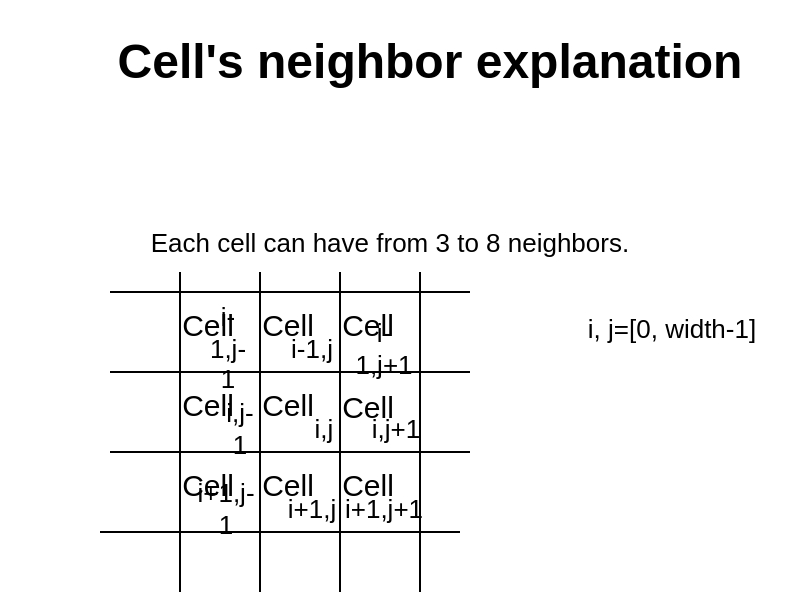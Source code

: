 <mxfile version="15.8.1" type="github"><diagram id="oj-NAfW4rPYjdi-j-1HQ" name="Page-1"><mxGraphModel dx="1125" dy="661" grid="1" gridSize="10" guides="1" tooltips="1" connect="1" arrows="1" fold="1" page="1" pageScale="1" pageWidth="850" pageHeight="1100" math="0" shadow="0"><root><mxCell id="0"/><mxCell id="1" parent="0"/><mxCell id="V_C2uTtxU9GGVpZOiMPH-1" value="&lt;h1&gt;Cell's neighbor explanation&lt;/h1&gt;" style="text;html=1;strokeColor=none;fillColor=none;align=center;verticalAlign=middle;whiteSpace=wrap;rounded=0;" vertex="1" parent="1"><mxGeometry x="230" y="20" width="350" height="30" as="geometry"/></mxCell><mxCell id="V_C2uTtxU9GGVpZOiMPH-2" value="" style="endArrow=none;html=1;rounded=0;" edge="1" parent="1"><mxGeometry width="50" height="50" relative="1" as="geometry"><mxPoint x="280" y="300" as="sourcePoint"/><mxPoint x="280" y="140" as="targetPoint"/></mxGeometry></mxCell><mxCell id="V_C2uTtxU9GGVpZOiMPH-3" value="" style="endArrow=none;html=1;rounded=0;" edge="1" parent="1"><mxGeometry width="50" height="50" relative="1" as="geometry"><mxPoint x="320" y="300" as="sourcePoint"/><mxPoint x="320" y="140.0" as="targetPoint"/></mxGeometry></mxCell><mxCell id="V_C2uTtxU9GGVpZOiMPH-4" value="" style="endArrow=none;html=1;rounded=0;" edge="1" parent="1"><mxGeometry width="50" height="50" relative="1" as="geometry"><mxPoint x="360" y="300" as="sourcePoint"/><mxPoint x="360" y="140.0" as="targetPoint"/></mxGeometry></mxCell><mxCell id="V_C2uTtxU9GGVpZOiMPH-5" value="" style="endArrow=none;html=1;rounded=0;" edge="1" parent="1"><mxGeometry width="50" height="50" relative="1" as="geometry"><mxPoint x="400" y="300.0" as="sourcePoint"/><mxPoint x="400" y="140.0" as="targetPoint"/></mxGeometry></mxCell><mxCell id="V_C2uTtxU9GGVpZOiMPH-6" value="" style="endArrow=none;html=1;rounded=0;" edge="1" parent="1"><mxGeometry width="50" height="50" relative="1" as="geometry"><mxPoint x="425" y="150" as="sourcePoint"/><mxPoint x="245" y="150.0" as="targetPoint"/></mxGeometry></mxCell><mxCell id="V_C2uTtxU9GGVpZOiMPH-7" value="" style="endArrow=none;html=1;rounded=0;" edge="1" parent="1"><mxGeometry width="50" height="50" relative="1" as="geometry"><mxPoint x="425" y="190.0" as="sourcePoint"/><mxPoint x="245" y="190.0" as="targetPoint"/></mxGeometry></mxCell><mxCell id="V_C2uTtxU9GGVpZOiMPH-8" value="" style="endArrow=none;html=1;rounded=0;" edge="1" parent="1"><mxGeometry width="50" height="50" relative="1" as="geometry"><mxPoint x="425" y="230.0" as="sourcePoint"/><mxPoint x="245" y="230.0" as="targetPoint"/></mxGeometry></mxCell><mxCell id="V_C2uTtxU9GGVpZOiMPH-9" value="" style="endArrow=none;html=1;rounded=0;" edge="1" parent="1"><mxGeometry width="50" height="50" relative="1" as="geometry"><mxPoint x="420" y="270.0" as="sourcePoint"/><mxPoint x="240" y="270.0" as="targetPoint"/></mxGeometry></mxCell><mxCell id="V_C2uTtxU9GGVpZOiMPH-10" value="Cell" style="text;html=1;strokeColor=none;fillColor=none;align=center;verticalAlign=middle;whiteSpace=wrap;rounded=0;fontSize=15;" vertex="1" parent="1"><mxGeometry x="319" y="196" width="30" height="20" as="geometry"/></mxCell><mxCell id="V_C2uTtxU9GGVpZOiMPH-11" value="i,j" style="text;html=1;strokeColor=none;fillColor=none;align=center;verticalAlign=middle;whiteSpace=wrap;rounded=0;fontSize=13;" vertex="1" parent="1"><mxGeometry x="342" y="207" width="20" height="22" as="geometry"/></mxCell><mxCell id="V_C2uTtxU9GGVpZOiMPH-14" value="Cell" style="text;html=1;strokeColor=none;fillColor=none;align=center;verticalAlign=middle;whiteSpace=wrap;rounded=0;fontSize=15;" vertex="1" parent="1"><mxGeometry x="359" y="197" width="30" height="20" as="geometry"/></mxCell><mxCell id="V_C2uTtxU9GGVpZOiMPH-15" value="i,j+1" style="text;html=1;strokeColor=none;fillColor=none;align=center;verticalAlign=middle;whiteSpace=wrap;rounded=0;fontSize=13;" vertex="1" parent="1"><mxGeometry x="378" y="207" width="20" height="22" as="geometry"/></mxCell><mxCell id="V_C2uTtxU9GGVpZOiMPH-16" value="Cell" style="text;html=1;strokeColor=none;fillColor=none;align=center;verticalAlign=middle;whiteSpace=wrap;rounded=0;fontSize=15;" vertex="1" parent="1"><mxGeometry x="319" y="236" width="30" height="20" as="geometry"/></mxCell><mxCell id="V_C2uTtxU9GGVpZOiMPH-17" value="i+1,j" style="text;html=1;strokeColor=none;fillColor=none;align=center;verticalAlign=middle;whiteSpace=wrap;rounded=0;fontSize=13;" vertex="1" parent="1"><mxGeometry x="336" y="247" width="20" height="22" as="geometry"/></mxCell><mxCell id="V_C2uTtxU9GGVpZOiMPH-18" value="Cell" style="text;html=1;strokeColor=none;fillColor=none;align=center;verticalAlign=middle;whiteSpace=wrap;rounded=0;fontSize=15;" vertex="1" parent="1"><mxGeometry x="359" y="236" width="30" height="20" as="geometry"/></mxCell><mxCell id="V_C2uTtxU9GGVpZOiMPH-19" value="i+1,j+1" style="text;html=1;strokeColor=none;fillColor=none;align=center;verticalAlign=middle;whiteSpace=wrap;rounded=0;fontSize=13;" vertex="1" parent="1"><mxGeometry x="372" y="247" width="20" height="22" as="geometry"/></mxCell><mxCell id="V_C2uTtxU9GGVpZOiMPH-20" value="Cell" style="text;html=1;strokeColor=none;fillColor=none;align=center;verticalAlign=middle;whiteSpace=wrap;rounded=0;fontSize=15;" vertex="1" parent="1"><mxGeometry x="359" y="156" width="30" height="20" as="geometry"/></mxCell><mxCell id="V_C2uTtxU9GGVpZOiMPH-21" value="i-1,j+1" style="text;html=1;strokeColor=none;fillColor=none;align=center;verticalAlign=middle;whiteSpace=wrap;rounded=0;fontSize=13;" vertex="1" parent="1"><mxGeometry x="372" y="167" width="20" height="22" as="geometry"/></mxCell><mxCell id="V_C2uTtxU9GGVpZOiMPH-22" value="Cell" style="text;html=1;strokeColor=none;fillColor=none;align=center;verticalAlign=middle;whiteSpace=wrap;rounded=0;fontSize=15;" vertex="1" parent="1"><mxGeometry x="279" y="236" width="30" height="20" as="geometry"/></mxCell><mxCell id="V_C2uTtxU9GGVpZOiMPH-23" value="i+1,j-1" style="text;html=1;strokeColor=none;fillColor=none;align=center;verticalAlign=middle;whiteSpace=wrap;rounded=0;fontSize=13;" vertex="1" parent="1"><mxGeometry x="293" y="247" width="20" height="22" as="geometry"/></mxCell><mxCell id="V_C2uTtxU9GGVpZOiMPH-24" value="Cell" style="text;html=1;strokeColor=none;fillColor=none;align=center;verticalAlign=middle;whiteSpace=wrap;rounded=0;fontSize=15;" vertex="1" parent="1"><mxGeometry x="279" y="196" width="30" height="20" as="geometry"/></mxCell><mxCell id="V_C2uTtxU9GGVpZOiMPH-25" value="i,j-1" style="text;html=1;strokeColor=none;fillColor=none;align=center;verticalAlign=middle;whiteSpace=wrap;rounded=0;fontSize=13;" vertex="1" parent="1"><mxGeometry x="300" y="207" width="20" height="22" as="geometry"/></mxCell><mxCell id="V_C2uTtxU9GGVpZOiMPH-26" value="Cell" style="text;html=1;strokeColor=none;fillColor=none;align=center;verticalAlign=middle;whiteSpace=wrap;rounded=0;fontSize=15;" vertex="1" parent="1"><mxGeometry x="319" y="156" width="30" height="20" as="geometry"/></mxCell><mxCell id="V_C2uTtxU9GGVpZOiMPH-27" value="&lt;div&gt;i-1,j&lt;/div&gt;" style="text;html=1;strokeColor=none;fillColor=none;align=center;verticalAlign=middle;whiteSpace=wrap;rounded=0;fontSize=13;" vertex="1" parent="1"><mxGeometry x="330" y="167" width="32" height="22" as="geometry"/></mxCell><mxCell id="V_C2uTtxU9GGVpZOiMPH-28" value="Cell" style="text;html=1;strokeColor=none;fillColor=none;align=center;verticalAlign=middle;whiteSpace=wrap;rounded=0;fontSize=15;" vertex="1" parent="1"><mxGeometry x="279" y="156" width="30" height="20" as="geometry"/></mxCell><mxCell id="V_C2uTtxU9GGVpZOiMPH-29" value="i-1,j-1" style="text;html=1;strokeColor=none;fillColor=none;align=center;verticalAlign=middle;whiteSpace=wrap;rounded=0;fontSize=13;" vertex="1" parent="1"><mxGeometry x="294" y="167" width="20" height="22" as="geometry"/></mxCell><mxCell id="V_C2uTtxU9GGVpZOiMPH-31" value="i, j=[0, width-1]" style="text;html=1;strokeColor=none;fillColor=none;align=center;verticalAlign=middle;whiteSpace=wrap;rounded=0;fontSize=13;" vertex="1" parent="1"><mxGeometry x="462" y="157" width="128" height="22" as="geometry"/></mxCell><mxCell id="V_C2uTtxU9GGVpZOiMPH-32" value="Each cell can have from 3 to 8 neighbors." style="text;html=1;strokeColor=none;fillColor=none;align=center;verticalAlign=middle;whiteSpace=wrap;rounded=0;fontSize=13;" vertex="1" parent="1"><mxGeometry x="190" y="110" width="390" height="30" as="geometry"/></mxCell></root></mxGraphModel></diagram></mxfile>